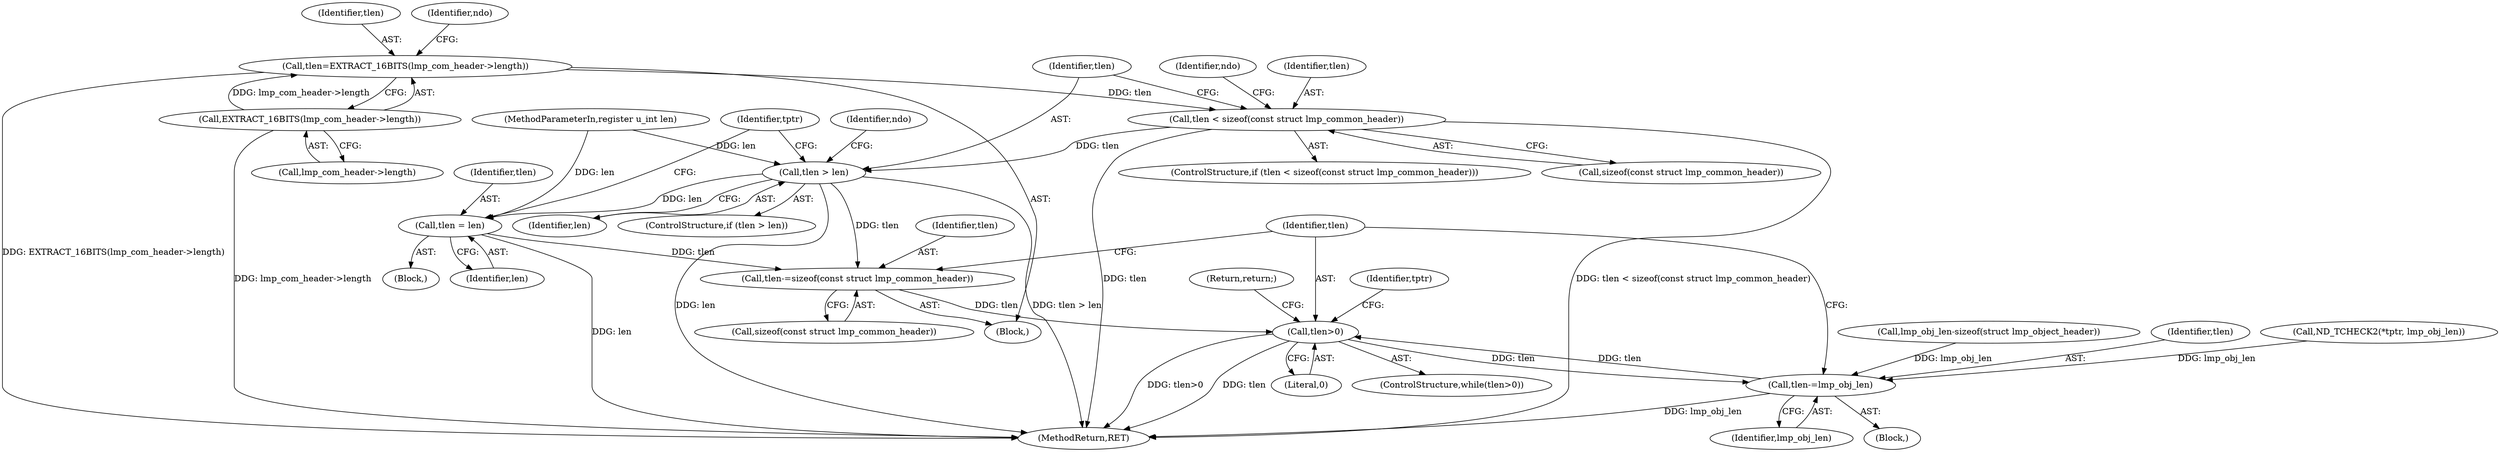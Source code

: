 digraph "0_tcpdump_a25211918f2e790c67d859d20ccf8dbb81da1598@API" {
"1000222" [label="(Call,tlen < sizeof(const struct lmp_common_header))"];
"1000188" [label="(Call,tlen=EXTRACT_16BITS(lmp_com_header->length))"];
"1000190" [label="(Call,EXTRACT_16BITS(lmp_com_header->length))"];
"1000233" [label="(Call,tlen > len)"];
"1000241" [label="(Call,tlen = len)"];
"1000248" [label="(Call,tlen-=sizeof(const struct lmp_common_header))"];
"1000253" [label="(Call,tlen>0)"];
"1001904" [label="(Call,tlen-=lmp_obj_len)"];
"1000224" [label="(Call,sizeof(const struct lmp_common_header))"];
"1000255" [label="(Literal,0)"];
"1000190" [label="(Call,EXTRACT_16BITS(lmp_com_header->length))"];
"1000241" [label="(Call,tlen = len)"];
"1001897" [label="(Call,lmp_obj_len-sizeof(struct lmp_object_header))"];
"1000239" [label="(Identifier,ndo)"];
"1000114" [label="(Block,)"];
"1000254" [label="(Identifier,tlen)"];
"1001913" [label="(MethodReturn,RET)"];
"1000252" [label="(ControlStructure,while(tlen>0))"];
"1000253" [label="(Call,tlen>0)"];
"1000191" [label="(Call,lmp_com_header->length)"];
"1000256" [label="(Block,)"];
"1000250" [label="(Call,sizeof(const struct lmp_common_header))"];
"1000234" [label="(Identifier,tlen)"];
"1000229" [label="(Identifier,ndo)"];
"1001906" [label="(Identifier,lmp_obj_len)"];
"1000248" [label="(Call,tlen-=sizeof(const struct lmp_common_header))"];
"1000259" [label="(Identifier,tptr)"];
"1000236" [label="(Block,)"];
"1000189" [label="(Identifier,tlen)"];
"1000249" [label="(Identifier,tlen)"];
"1000233" [label="(Call,tlen > len)"];
"1000235" [label="(Identifier,len)"];
"1000221" [label="(ControlStructure,if (tlen < sizeof(const struct lmp_common_header)))"];
"1001904" [label="(Call,tlen-=lmp_obj_len)"];
"1000245" [label="(Identifier,tptr)"];
"1000242" [label="(Identifier,tlen)"];
"1000196" [label="(Identifier,ndo)"];
"1001905" [label="(Identifier,tlen)"];
"1000113" [label="(MethodParameterIn,register u_int len)"];
"1000223" [label="(Identifier,tlen)"];
"1000232" [label="(ControlStructure,if (tlen > len))"];
"1000243" [label="(Identifier,len)"];
"1001907" [label="(Return,return;)"];
"1000188" [label="(Call,tlen=EXTRACT_16BITS(lmp_com_header->length))"];
"1000353" [label="(Call,ND_TCHECK2(*tptr, lmp_obj_len))"];
"1000222" [label="(Call,tlen < sizeof(const struct lmp_common_header))"];
"1000222" -> "1000221"  [label="AST: "];
"1000222" -> "1000224"  [label="CFG: "];
"1000223" -> "1000222"  [label="AST: "];
"1000224" -> "1000222"  [label="AST: "];
"1000229" -> "1000222"  [label="CFG: "];
"1000234" -> "1000222"  [label="CFG: "];
"1000222" -> "1001913"  [label="DDG: tlen"];
"1000222" -> "1001913"  [label="DDG: tlen < sizeof(const struct lmp_common_header)"];
"1000188" -> "1000222"  [label="DDG: tlen"];
"1000222" -> "1000233"  [label="DDG: tlen"];
"1000188" -> "1000114"  [label="AST: "];
"1000188" -> "1000190"  [label="CFG: "];
"1000189" -> "1000188"  [label="AST: "];
"1000190" -> "1000188"  [label="AST: "];
"1000196" -> "1000188"  [label="CFG: "];
"1000188" -> "1001913"  [label="DDG: EXTRACT_16BITS(lmp_com_header->length)"];
"1000190" -> "1000188"  [label="DDG: lmp_com_header->length"];
"1000190" -> "1000191"  [label="CFG: "];
"1000191" -> "1000190"  [label="AST: "];
"1000190" -> "1001913"  [label="DDG: lmp_com_header->length"];
"1000233" -> "1000232"  [label="AST: "];
"1000233" -> "1000235"  [label="CFG: "];
"1000234" -> "1000233"  [label="AST: "];
"1000235" -> "1000233"  [label="AST: "];
"1000239" -> "1000233"  [label="CFG: "];
"1000245" -> "1000233"  [label="CFG: "];
"1000233" -> "1001913"  [label="DDG: tlen > len"];
"1000233" -> "1001913"  [label="DDG: len"];
"1000113" -> "1000233"  [label="DDG: len"];
"1000233" -> "1000241"  [label="DDG: len"];
"1000233" -> "1000248"  [label="DDG: tlen"];
"1000241" -> "1000236"  [label="AST: "];
"1000241" -> "1000243"  [label="CFG: "];
"1000242" -> "1000241"  [label="AST: "];
"1000243" -> "1000241"  [label="AST: "];
"1000245" -> "1000241"  [label="CFG: "];
"1000241" -> "1001913"  [label="DDG: len"];
"1000113" -> "1000241"  [label="DDG: len"];
"1000241" -> "1000248"  [label="DDG: tlen"];
"1000248" -> "1000114"  [label="AST: "];
"1000248" -> "1000250"  [label="CFG: "];
"1000249" -> "1000248"  [label="AST: "];
"1000250" -> "1000248"  [label="AST: "];
"1000254" -> "1000248"  [label="CFG: "];
"1000248" -> "1000253"  [label="DDG: tlen"];
"1000253" -> "1000252"  [label="AST: "];
"1000253" -> "1000255"  [label="CFG: "];
"1000254" -> "1000253"  [label="AST: "];
"1000255" -> "1000253"  [label="AST: "];
"1000259" -> "1000253"  [label="CFG: "];
"1001907" -> "1000253"  [label="CFG: "];
"1000253" -> "1001913"  [label="DDG: tlen>0"];
"1000253" -> "1001913"  [label="DDG: tlen"];
"1001904" -> "1000253"  [label="DDG: tlen"];
"1000253" -> "1001904"  [label="DDG: tlen"];
"1001904" -> "1000256"  [label="AST: "];
"1001904" -> "1001906"  [label="CFG: "];
"1001905" -> "1001904"  [label="AST: "];
"1001906" -> "1001904"  [label="AST: "];
"1000254" -> "1001904"  [label="CFG: "];
"1001904" -> "1001913"  [label="DDG: lmp_obj_len"];
"1000353" -> "1001904"  [label="DDG: lmp_obj_len"];
"1001897" -> "1001904"  [label="DDG: lmp_obj_len"];
}

